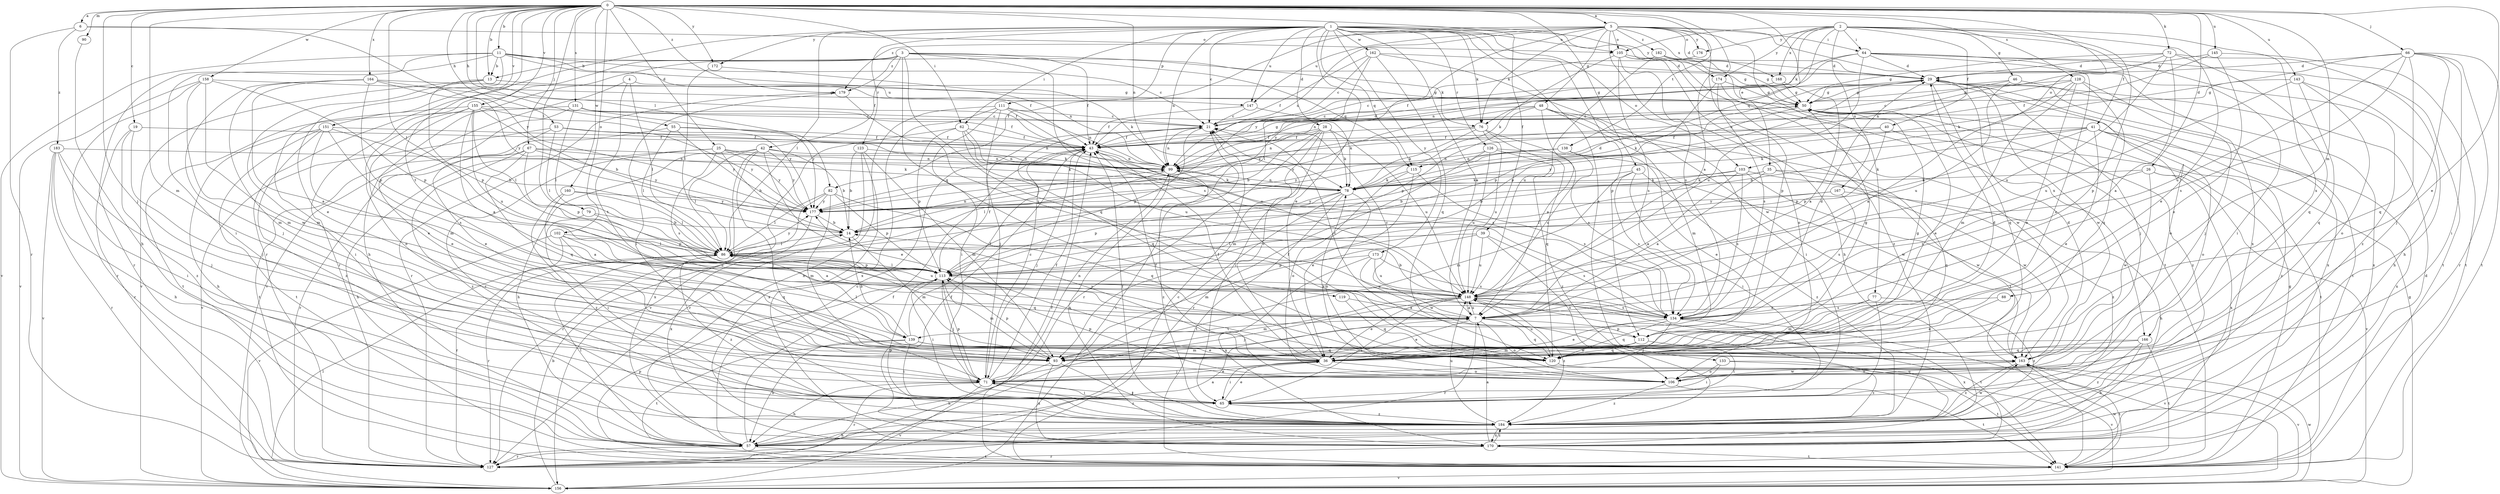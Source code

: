 strict digraph  {
0;
1;
2;
3;
4;
5;
6;
7;
11;
13;
14;
19;
21;
25;
26;
28;
29;
35;
36;
39;
40;
41;
42;
43;
45;
46;
48;
50;
53;
55;
57;
62;
64;
65;
66;
67;
71;
72;
76;
77;
78;
79;
82;
86;
88;
90;
93;
99;
102;
103;
105;
106;
111;
112;
113;
115;
119;
120;
123;
126;
127;
128;
131;
133;
134;
138;
139;
141;
143;
145;
147;
148;
151;
155;
156;
158;
160;
162;
163;
164;
166;
167;
168;
170;
172;
173;
174;
176;
177;
179;
182;
183;
184;
0 -> 5  [label=a];
0 -> 6  [label=a];
0 -> 7  [label=a];
0 -> 11  [label=b];
0 -> 13  [label=b];
0 -> 19  [label=c];
0 -> 25  [label=d];
0 -> 26  [label=d];
0 -> 35  [label=e];
0 -> 36  [label=e];
0 -> 39  [label=f];
0 -> 45  [label=g];
0 -> 53  [label=h];
0 -> 55  [label=h];
0 -> 62  [label=i];
0 -> 66  [label=j];
0 -> 67  [label=j];
0 -> 71  [label=j];
0 -> 72  [label=k];
0 -> 79  [label=l];
0 -> 82  [label=l];
0 -> 86  [label=l];
0 -> 88  [label=m];
0 -> 90  [label=m];
0 -> 93  [label=m];
0 -> 99  [label=n];
0 -> 102  [label=o];
0 -> 103  [label=o];
0 -> 128  [label=s];
0 -> 131  [label=s];
0 -> 138  [label=t];
0 -> 139  [label=t];
0 -> 143  [label=u];
0 -> 145  [label=u];
0 -> 151  [label=v];
0 -> 155  [label=v];
0 -> 158  [label=w];
0 -> 160  [label=w];
0 -> 164  [label=x];
0 -> 172  [label=y];
0 -> 179  [label=z];
1 -> 7  [label=a];
1 -> 21  [label=c];
1 -> 28  [label=d];
1 -> 36  [label=e];
1 -> 62  [label=i];
1 -> 76  [label=k];
1 -> 86  [label=l];
1 -> 99  [label=n];
1 -> 103  [label=o];
1 -> 105  [label=o];
1 -> 111  [label=p];
1 -> 112  [label=p];
1 -> 115  [label=q];
1 -> 123  [label=r];
1 -> 126  [label=r];
1 -> 127  [label=r];
1 -> 133  [label=s];
1 -> 147  [label=u];
1 -> 162  [label=w];
1 -> 166  [label=x];
1 -> 172  [label=y];
1 -> 173  [label=y];
1 -> 174  [label=y];
2 -> 36  [label=e];
2 -> 40  [label=f];
2 -> 41  [label=f];
2 -> 46  [label=g];
2 -> 64  [label=i];
2 -> 76  [label=k];
2 -> 105  [label=o];
2 -> 112  [label=p];
2 -> 115  [label=q];
2 -> 166  [label=x];
2 -> 167  [label=x];
2 -> 168  [label=x];
2 -> 174  [label=y];
2 -> 176  [label=y];
3 -> 13  [label=b];
3 -> 42  [label=f];
3 -> 43  [label=f];
3 -> 57  [label=h];
3 -> 76  [label=k];
3 -> 115  [label=q];
3 -> 119  [label=q];
3 -> 120  [label=q];
3 -> 127  [label=r];
3 -> 134  [label=s];
3 -> 179  [label=z];
4 -> 86  [label=l];
4 -> 139  [label=t];
4 -> 147  [label=u];
4 -> 156  [label=v];
5 -> 29  [label=d];
5 -> 48  [label=g];
5 -> 64  [label=i];
5 -> 76  [label=k];
5 -> 77  [label=k];
5 -> 99  [label=n];
5 -> 105  [label=o];
5 -> 112  [label=p];
5 -> 134  [label=s];
5 -> 147  [label=u];
5 -> 168  [label=x];
5 -> 170  [label=x];
5 -> 176  [label=y];
5 -> 177  [label=y];
5 -> 179  [label=z];
5 -> 182  [label=z];
5 -> 82  [label=f];
6 -> 105  [label=o];
6 -> 127  [label=r];
6 -> 177  [label=y];
6 -> 183  [label=z];
7 -> 21  [label=c];
7 -> 36  [label=e];
7 -> 106  [label=o];
7 -> 112  [label=p];
7 -> 120  [label=q];
7 -> 127  [label=r];
7 -> 139  [label=t];
7 -> 148  [label=u];
11 -> 13  [label=b];
11 -> 21  [label=c];
11 -> 36  [label=e];
11 -> 43  [label=f];
11 -> 50  [label=g];
11 -> 65  [label=i];
11 -> 99  [label=n];
11 -> 127  [label=r];
11 -> 156  [label=v];
13 -> 50  [label=g];
13 -> 93  [label=m];
13 -> 113  [label=p];
13 -> 156  [label=v];
14 -> 86  [label=l];
14 -> 93  [label=m];
14 -> 99  [label=n];
19 -> 43  [label=f];
19 -> 71  [label=j];
19 -> 127  [label=r];
19 -> 184  [label=z];
21 -> 43  [label=f];
21 -> 99  [label=n];
21 -> 113  [label=p];
25 -> 14  [label=b];
25 -> 57  [label=h];
25 -> 78  [label=k];
25 -> 99  [label=n];
25 -> 134  [label=s];
25 -> 177  [label=y];
25 -> 184  [label=z];
26 -> 78  [label=k];
26 -> 134  [label=s];
26 -> 156  [label=v];
26 -> 163  [label=w];
26 -> 170  [label=x];
28 -> 14  [label=b];
28 -> 43  [label=f];
28 -> 65  [label=i];
28 -> 78  [label=k];
28 -> 93  [label=m];
28 -> 99  [label=n];
28 -> 127  [label=r];
28 -> 148  [label=u];
29 -> 50  [label=g];
29 -> 71  [label=j];
29 -> 99  [label=n];
29 -> 106  [label=o];
29 -> 113  [label=p];
29 -> 120  [label=q];
29 -> 141  [label=t];
29 -> 163  [label=w];
29 -> 170  [label=x];
35 -> 7  [label=a];
35 -> 14  [label=b];
35 -> 78  [label=k];
35 -> 120  [label=q];
35 -> 163  [label=w];
36 -> 21  [label=c];
36 -> 29  [label=d];
36 -> 43  [label=f];
36 -> 65  [label=i];
36 -> 71  [label=j];
36 -> 106  [label=o];
36 -> 177  [label=y];
39 -> 86  [label=l];
39 -> 93  [label=m];
39 -> 106  [label=o];
39 -> 134  [label=s];
39 -> 148  [label=u];
40 -> 43  [label=f];
40 -> 113  [label=p];
40 -> 141  [label=t];
40 -> 177  [label=y];
41 -> 14  [label=b];
41 -> 36  [label=e];
41 -> 43  [label=f];
41 -> 78  [label=k];
41 -> 106  [label=o];
41 -> 113  [label=p];
41 -> 170  [label=x];
41 -> 184  [label=z];
42 -> 14  [label=b];
42 -> 36  [label=e];
42 -> 57  [label=h];
42 -> 71  [label=j];
42 -> 86  [label=l];
42 -> 99  [label=n];
42 -> 170  [label=x];
42 -> 177  [label=y];
43 -> 29  [label=d];
43 -> 50  [label=g];
43 -> 71  [label=j];
43 -> 99  [label=n];
45 -> 65  [label=i];
45 -> 78  [label=k];
45 -> 93  [label=m];
45 -> 134  [label=s];
45 -> 184  [label=z];
46 -> 21  [label=c];
46 -> 50  [label=g];
46 -> 148  [label=u];
46 -> 170  [label=x];
48 -> 7  [label=a];
48 -> 21  [label=c];
48 -> 65  [label=i];
48 -> 93  [label=m];
48 -> 113  [label=p];
48 -> 141  [label=t];
48 -> 177  [label=y];
50 -> 21  [label=c];
50 -> 36  [label=e];
50 -> 78  [label=k];
50 -> 184  [label=z];
53 -> 36  [label=e];
53 -> 43  [label=f];
53 -> 78  [label=k];
53 -> 86  [label=l];
53 -> 156  [label=v];
53 -> 177  [label=y];
55 -> 43  [label=f];
55 -> 86  [label=l];
55 -> 99  [label=n];
55 -> 141  [label=t];
55 -> 177  [label=y];
57 -> 7  [label=a];
57 -> 21  [label=c];
57 -> 43  [label=f];
57 -> 86  [label=l];
57 -> 127  [label=r];
57 -> 141  [label=t];
62 -> 43  [label=f];
62 -> 113  [label=p];
62 -> 120  [label=q];
62 -> 134  [label=s];
62 -> 148  [label=u];
62 -> 156  [label=v];
64 -> 29  [label=d];
64 -> 36  [label=e];
64 -> 43  [label=f];
64 -> 65  [label=i];
64 -> 99  [label=n];
64 -> 141  [label=t];
64 -> 148  [label=u];
64 -> 184  [label=z];
65 -> 36  [label=e];
65 -> 71  [label=j];
65 -> 184  [label=z];
66 -> 29  [label=d];
66 -> 65  [label=i];
66 -> 71  [label=j];
66 -> 78  [label=k];
66 -> 120  [label=q];
66 -> 127  [label=r];
66 -> 134  [label=s];
66 -> 141  [label=t];
66 -> 148  [label=u];
67 -> 78  [label=k];
67 -> 99  [label=n];
67 -> 113  [label=p];
67 -> 120  [label=q];
67 -> 127  [label=r];
67 -> 177  [label=y];
67 -> 184  [label=z];
71 -> 21  [label=c];
71 -> 36  [label=e];
71 -> 43  [label=f];
71 -> 57  [label=h];
71 -> 65  [label=i];
71 -> 99  [label=n];
71 -> 113  [label=p];
71 -> 127  [label=r];
71 -> 156  [label=v];
71 -> 184  [label=z];
72 -> 7  [label=a];
72 -> 29  [label=d];
72 -> 50  [label=g];
72 -> 57  [label=h];
72 -> 99  [label=n];
72 -> 120  [label=q];
72 -> 148  [label=u];
76 -> 43  [label=f];
76 -> 78  [label=k];
76 -> 120  [label=q];
76 -> 134  [label=s];
76 -> 148  [label=u];
76 -> 177  [label=y];
77 -> 65  [label=i];
77 -> 93  [label=m];
77 -> 134  [label=s];
77 -> 184  [label=z];
78 -> 99  [label=n];
78 -> 106  [label=o];
78 -> 113  [label=p];
78 -> 127  [label=r];
78 -> 141  [label=t];
78 -> 177  [label=y];
79 -> 14  [label=b];
79 -> 65  [label=i];
79 -> 113  [label=p];
82 -> 86  [label=l];
82 -> 93  [label=m];
82 -> 113  [label=p];
82 -> 120  [label=q];
82 -> 127  [label=r];
82 -> 177  [label=y];
86 -> 113  [label=p];
86 -> 120  [label=q];
86 -> 127  [label=r];
86 -> 148  [label=u];
86 -> 177  [label=y];
86 -> 184  [label=z];
88 -> 7  [label=a];
88 -> 36  [label=e];
90 -> 57  [label=h];
93 -> 50  [label=g];
93 -> 57  [label=h];
93 -> 113  [label=p];
93 -> 170  [label=x];
93 -> 184  [label=z];
99 -> 78  [label=k];
99 -> 86  [label=l];
99 -> 170  [label=x];
99 -> 184  [label=z];
102 -> 7  [label=a];
102 -> 86  [label=l];
102 -> 120  [label=q];
102 -> 127  [label=r];
102 -> 148  [label=u];
102 -> 156  [label=v];
103 -> 7  [label=a];
103 -> 14  [label=b];
103 -> 78  [label=k];
103 -> 134  [label=s];
103 -> 163  [label=w];
103 -> 184  [label=z];
105 -> 29  [label=d];
105 -> 57  [label=h];
105 -> 78  [label=k];
105 -> 106  [label=o];
105 -> 134  [label=s];
105 -> 184  [label=z];
106 -> 43  [label=f];
106 -> 78  [label=k];
106 -> 113  [label=p];
106 -> 141  [label=t];
106 -> 163  [label=w];
106 -> 184  [label=z];
111 -> 21  [label=c];
111 -> 57  [label=h];
111 -> 65  [label=i];
111 -> 71  [label=j];
111 -> 99  [label=n];
111 -> 148  [label=u];
111 -> 170  [label=x];
112 -> 21  [label=c];
112 -> 50  [label=g];
112 -> 65  [label=i];
112 -> 93  [label=m];
112 -> 120  [label=q];
113 -> 43  [label=f];
113 -> 65  [label=i];
113 -> 71  [label=j];
113 -> 86  [label=l];
113 -> 93  [label=m];
113 -> 148  [label=u];
115 -> 36  [label=e];
115 -> 78  [label=k];
115 -> 106  [label=o];
115 -> 134  [label=s];
119 -> 7  [label=a];
119 -> 120  [label=q];
120 -> 43  [label=f];
120 -> 141  [label=t];
120 -> 148  [label=u];
123 -> 14  [label=b];
123 -> 93  [label=m];
123 -> 99  [label=n];
123 -> 127  [label=r];
123 -> 170  [label=x];
126 -> 99  [label=n];
126 -> 127  [label=r];
126 -> 148  [label=u];
126 -> 163  [label=w];
126 -> 184  [label=z];
128 -> 7  [label=a];
128 -> 36  [label=e];
128 -> 50  [label=g];
128 -> 71  [label=j];
128 -> 93  [label=m];
128 -> 99  [label=n];
128 -> 120  [label=q];
131 -> 21  [label=c];
131 -> 36  [label=e];
131 -> 43  [label=f];
131 -> 86  [label=l];
131 -> 141  [label=t];
131 -> 177  [label=y];
133 -> 65  [label=i];
133 -> 106  [label=o];
133 -> 156  [label=v];
133 -> 184  [label=z];
134 -> 29  [label=d];
134 -> 36  [label=e];
134 -> 71  [label=j];
134 -> 120  [label=q];
134 -> 156  [label=v];
134 -> 170  [label=x];
138 -> 36  [label=e];
138 -> 99  [label=n];
138 -> 148  [label=u];
138 -> 177  [label=y];
139 -> 14  [label=b];
139 -> 36  [label=e];
139 -> 43  [label=f];
139 -> 57  [label=h];
139 -> 65  [label=i];
139 -> 86  [label=l];
139 -> 120  [label=q];
139 -> 141  [label=t];
139 -> 163  [label=w];
141 -> 21  [label=c];
141 -> 29  [label=d];
141 -> 43  [label=f];
141 -> 50  [label=g];
141 -> 113  [label=p];
141 -> 156  [label=v];
141 -> 163  [label=w];
143 -> 50  [label=g];
143 -> 57  [label=h];
143 -> 106  [label=o];
143 -> 120  [label=q];
143 -> 148  [label=u];
145 -> 29  [label=d];
145 -> 36  [label=e];
145 -> 43  [label=f];
145 -> 141  [label=t];
147 -> 21  [label=c];
147 -> 43  [label=f];
147 -> 78  [label=k];
148 -> 7  [label=a];
148 -> 14  [label=b];
148 -> 36  [label=e];
148 -> 65  [label=i];
148 -> 71  [label=j];
148 -> 93  [label=m];
148 -> 134  [label=s];
148 -> 141  [label=t];
148 -> 184  [label=z];
151 -> 14  [label=b];
151 -> 36  [label=e];
151 -> 43  [label=f];
151 -> 57  [label=h];
151 -> 134  [label=s];
151 -> 141  [label=t];
151 -> 184  [label=z];
155 -> 7  [label=a];
155 -> 14  [label=b];
155 -> 21  [label=c];
155 -> 65  [label=i];
155 -> 86  [label=l];
155 -> 93  [label=m];
155 -> 106  [label=o];
155 -> 148  [label=u];
155 -> 177  [label=y];
156 -> 14  [label=b];
156 -> 21  [label=c];
156 -> 50  [label=g];
156 -> 86  [label=l];
156 -> 163  [label=w];
158 -> 50  [label=g];
158 -> 93  [label=m];
158 -> 113  [label=p];
158 -> 127  [label=r];
158 -> 156  [label=v];
158 -> 163  [label=w];
160 -> 7  [label=a];
160 -> 86  [label=l];
160 -> 177  [label=y];
160 -> 184  [label=z];
162 -> 21  [label=c];
162 -> 29  [label=d];
162 -> 43  [label=f];
162 -> 86  [label=l];
162 -> 120  [label=q];
162 -> 163  [label=w];
163 -> 29  [label=d];
163 -> 106  [label=o];
163 -> 141  [label=t];
163 -> 156  [label=v];
163 -> 184  [label=z];
164 -> 7  [label=a];
164 -> 43  [label=f];
164 -> 50  [label=g];
164 -> 71  [label=j];
164 -> 93  [label=m];
164 -> 113  [label=p];
164 -> 177  [label=y];
166 -> 57  [label=h];
166 -> 93  [label=m];
166 -> 120  [label=q];
166 -> 141  [label=t];
166 -> 184  [label=z];
167 -> 57  [label=h];
167 -> 86  [label=l];
167 -> 134  [label=s];
167 -> 177  [label=y];
168 -> 7  [label=a];
168 -> 21  [label=c];
168 -> 50  [label=g];
170 -> 7  [label=a];
170 -> 43  [label=f];
170 -> 127  [label=r];
170 -> 141  [label=t];
170 -> 148  [label=u];
170 -> 184  [label=z];
172 -> 78  [label=k];
172 -> 86  [label=l];
173 -> 113  [label=p];
173 -> 134  [label=s];
173 -> 148  [label=u];
173 -> 163  [label=w];
173 -> 170  [label=x];
174 -> 50  [label=g];
174 -> 113  [label=p];
174 -> 134  [label=s];
174 -> 163  [label=w];
176 -> 177  [label=y];
177 -> 14  [label=b];
177 -> 29  [label=d];
177 -> 170  [label=x];
179 -> 65  [label=i];
179 -> 127  [label=r];
179 -> 134  [label=s];
182 -> 29  [label=d];
182 -> 50  [label=g];
182 -> 141  [label=t];
182 -> 148  [label=u];
183 -> 57  [label=h];
183 -> 65  [label=i];
183 -> 71  [label=j];
183 -> 99  [label=n];
183 -> 127  [label=r];
183 -> 156  [label=v];
184 -> 43  [label=f];
184 -> 57  [label=h];
184 -> 113  [label=p];
184 -> 148  [label=u];
184 -> 163  [label=w];
184 -> 170  [label=x];
}
